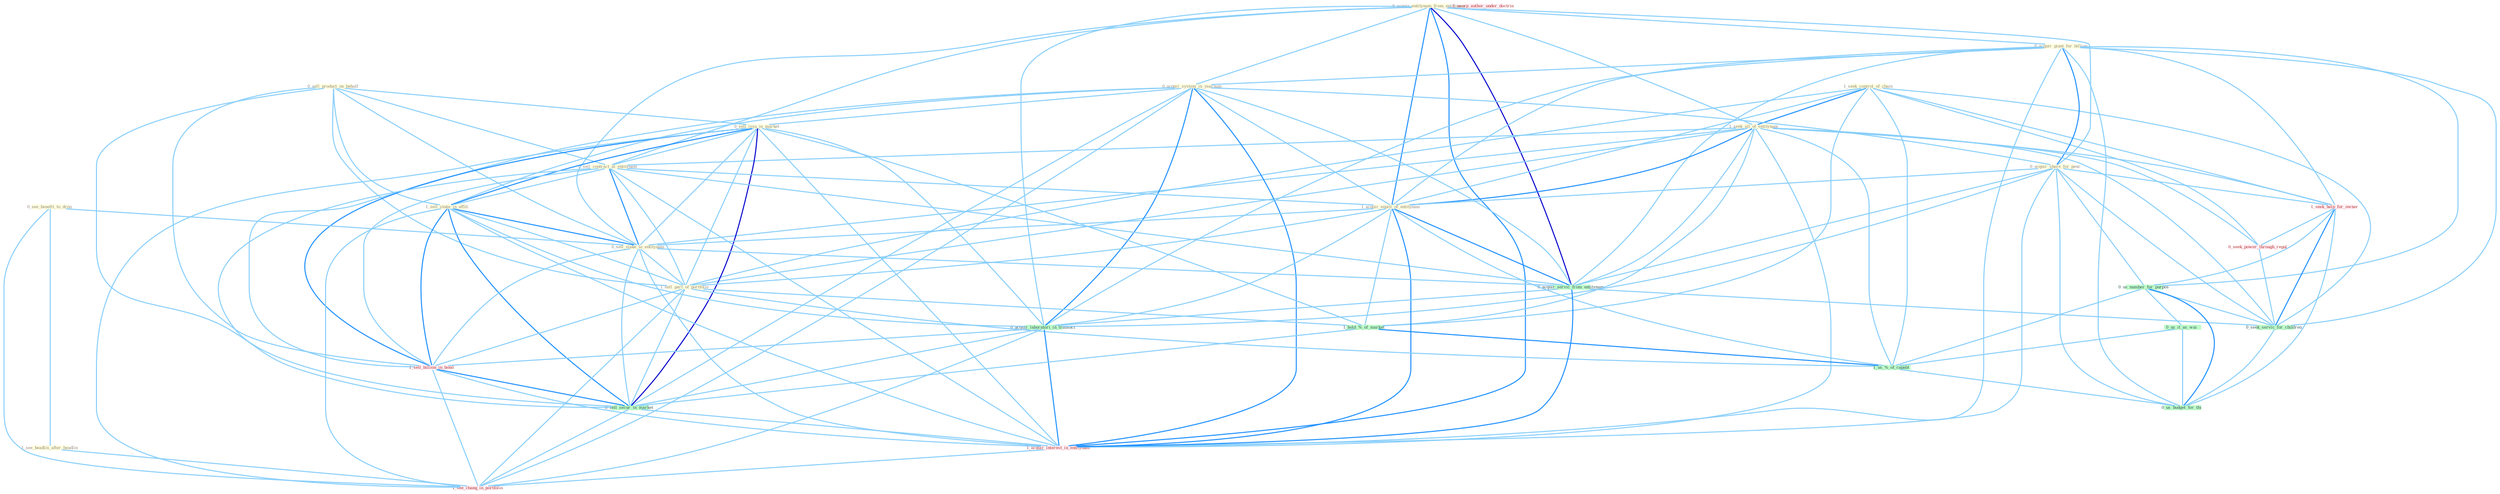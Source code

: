 Graph G{ 
    node
    [shape=polygon,style=filled,width=.5,height=.06,color="#BDFCC9",fixedsize=true,fontsize=4,
    fontcolor="#2f4f4f"];
    {node
    [color="#ffffe0", fontcolor="#8b7d6b"] "0_sell_product_on_behalf " "0_acquir_entitynam_from_entitynam " "1_seek_control_of_chain " "0_acquir_giant_for_billion " "1_seek_all_of_entitynam " "0_acquir_system_in_yearnum " "0_acquir_share_for_penc " "0_sell_issu_in_market " "0_sell_contract_at_entitynam " "1_acquir_equiti_of_entitynam " "1_sell_stake_in_affili " "0_see_benefit_to_drop " "0_sell_stake_to_entitynam " "1_sell_part_of_portfolio " "1_see_headlin_after_headlin "}
{node [color="#fff0f5", fontcolor="#b22222"] "1_seek_help_for_owner " "0_seek_power_through_regul " "1_sell_billion_in_bond " "1_usurp_author_under_doctrin " "1_acquir_interest_in_entitynam " "1_see_chang_in_portfolio "}
edge [color="#B0E2FF"];

	"0_sell_product_on_behalf " -- "0_sell_issu_in_market " [w="1", color="#87cefa" ];
	"0_sell_product_on_behalf " -- "0_sell_contract_at_entitynam " [w="1", color="#87cefa" ];
	"0_sell_product_on_behalf " -- "1_sell_stake_in_affili " [w="1", color="#87cefa" ];
	"0_sell_product_on_behalf " -- "0_sell_stake_to_entitynam " [w="1", color="#87cefa" ];
	"0_sell_product_on_behalf " -- "1_sell_part_of_portfolio " [w="1", color="#87cefa" ];
	"0_sell_product_on_behalf " -- "1_sell_billion_in_bond " [w="1", color="#87cefa" ];
	"0_sell_product_on_behalf " -- "0_sell_secur_in_market " [w="1", color="#87cefa" ];
	"0_acquir_entitynam_from_entitynam " -- "0_acquir_giant_for_billion " [w="1", color="#87cefa" ];
	"0_acquir_entitynam_from_entitynam " -- "1_seek_all_of_entitynam " [w="1", color="#87cefa" ];
	"0_acquir_entitynam_from_entitynam " -- "0_acquir_system_in_yearnum " [w="1", color="#87cefa" ];
	"0_acquir_entitynam_from_entitynam " -- "0_acquir_share_for_penc " [w="1", color="#87cefa" ];
	"0_acquir_entitynam_from_entitynam " -- "0_sell_contract_at_entitynam " [w="1", color="#87cefa" ];
	"0_acquir_entitynam_from_entitynam " -- "1_acquir_equiti_of_entitynam " [w="2", color="#1e90ff" , len=0.8];
	"0_acquir_entitynam_from_entitynam " -- "0_sell_stake_to_entitynam " [w="1", color="#87cefa" ];
	"0_acquir_entitynam_from_entitynam " -- "0_acquir_servic_from_entitynam " [w="3", color="#0000cd" , len=0.6];
	"0_acquir_entitynam_from_entitynam " -- "0_acquir_laboratori_in_transact " [w="1", color="#87cefa" ];
	"0_acquir_entitynam_from_entitynam " -- "1_acquir_interest_in_entitynam " [w="2", color="#1e90ff" , len=0.8];
	"1_seek_control_of_chain " -- "1_seek_all_of_entitynam " [w="2", color="#1e90ff" , len=0.8];
	"1_seek_control_of_chain " -- "1_acquir_equiti_of_entitynam " [w="1", color="#87cefa" ];
	"1_seek_control_of_chain " -- "1_sell_part_of_portfolio " [w="1", color="#87cefa" ];
	"1_seek_control_of_chain " -- "1_seek_help_for_owner " [w="1", color="#87cefa" ];
	"1_seek_control_of_chain " -- "1_hold_%_of_market " [w="1", color="#87cefa" ];
	"1_seek_control_of_chain " -- "0_seek_power_through_regul " [w="1", color="#87cefa" ];
	"1_seek_control_of_chain " -- "1_us_%_of_capabl " [w="1", color="#87cefa" ];
	"1_seek_control_of_chain " -- "0_seek_servic_for_children " [w="1", color="#87cefa" ];
	"0_acquir_giant_for_billion " -- "0_acquir_system_in_yearnum " [w="1", color="#87cefa" ];
	"0_acquir_giant_for_billion " -- "0_acquir_share_for_penc " [w="2", color="#1e90ff" , len=0.8];
	"0_acquir_giant_for_billion " -- "1_acquir_equiti_of_entitynam " [w="1", color="#87cefa" ];
	"0_acquir_giant_for_billion " -- "1_seek_help_for_owner " [w="1", color="#87cefa" ];
	"0_acquir_giant_for_billion " -- "0_acquir_servic_from_entitynam " [w="1", color="#87cefa" ];
	"0_acquir_giant_for_billion " -- "0_us_number_for_purpos " [w="1", color="#87cefa" ];
	"0_acquir_giant_for_billion " -- "0_acquir_laboratori_in_transact " [w="1", color="#87cefa" ];
	"0_acquir_giant_for_billion " -- "1_acquir_interest_in_entitynam " [w="1", color="#87cefa" ];
	"0_acquir_giant_for_billion " -- "0_seek_servic_for_children " [w="1", color="#87cefa" ];
	"0_acquir_giant_for_billion " -- "0_us_budget_for_thi " [w="1", color="#87cefa" ];
	"1_seek_all_of_entitynam " -- "0_sell_contract_at_entitynam " [w="1", color="#87cefa" ];
	"1_seek_all_of_entitynam " -- "1_acquir_equiti_of_entitynam " [w="2", color="#1e90ff" , len=0.8];
	"1_seek_all_of_entitynam " -- "0_sell_stake_to_entitynam " [w="1", color="#87cefa" ];
	"1_seek_all_of_entitynam " -- "1_sell_part_of_portfolio " [w="1", color="#87cefa" ];
	"1_seek_all_of_entitynam " -- "1_seek_help_for_owner " [w="1", color="#87cefa" ];
	"1_seek_all_of_entitynam " -- "0_acquir_servic_from_entitynam " [w="1", color="#87cefa" ];
	"1_seek_all_of_entitynam " -- "1_hold_%_of_market " [w="1", color="#87cefa" ];
	"1_seek_all_of_entitynam " -- "0_seek_power_through_regul " [w="1", color="#87cefa" ];
	"1_seek_all_of_entitynam " -- "1_us_%_of_capabl " [w="1", color="#87cefa" ];
	"1_seek_all_of_entitynam " -- "1_acquir_interest_in_entitynam " [w="1", color="#87cefa" ];
	"1_seek_all_of_entitynam " -- "0_seek_servic_for_children " [w="1", color="#87cefa" ];
	"0_acquir_system_in_yearnum " -- "0_acquir_share_for_penc " [w="1", color="#87cefa" ];
	"0_acquir_system_in_yearnum " -- "0_sell_issu_in_market " [w="1", color="#87cefa" ];
	"0_acquir_system_in_yearnum " -- "1_acquir_equiti_of_entitynam " [w="1", color="#87cefa" ];
	"0_acquir_system_in_yearnum " -- "1_sell_stake_in_affili " [w="1", color="#87cefa" ];
	"0_acquir_system_in_yearnum " -- "0_acquir_servic_from_entitynam " [w="1", color="#87cefa" ];
	"0_acquir_system_in_yearnum " -- "0_acquir_laboratori_in_transact " [w="2", color="#1e90ff" , len=0.8];
	"0_acquir_system_in_yearnum " -- "1_sell_billion_in_bond " [w="1", color="#87cefa" ];
	"0_acquir_system_in_yearnum " -- "0_sell_secur_in_market " [w="1", color="#87cefa" ];
	"0_acquir_system_in_yearnum " -- "1_acquir_interest_in_entitynam " [w="2", color="#1e90ff" , len=0.8];
	"0_acquir_system_in_yearnum " -- "1_see_chang_in_portfolio " [w="1", color="#87cefa" ];
	"0_acquir_share_for_penc " -- "1_acquir_equiti_of_entitynam " [w="1", color="#87cefa" ];
	"0_acquir_share_for_penc " -- "1_seek_help_for_owner " [w="1", color="#87cefa" ];
	"0_acquir_share_for_penc " -- "0_acquir_servic_from_entitynam " [w="1", color="#87cefa" ];
	"0_acquir_share_for_penc " -- "0_us_number_for_purpos " [w="1", color="#87cefa" ];
	"0_acquir_share_for_penc " -- "0_acquir_laboratori_in_transact " [w="1", color="#87cefa" ];
	"0_acquir_share_for_penc " -- "1_acquir_interest_in_entitynam " [w="1", color="#87cefa" ];
	"0_acquir_share_for_penc " -- "0_seek_servic_for_children " [w="1", color="#87cefa" ];
	"0_acquir_share_for_penc " -- "0_us_budget_for_thi " [w="1", color="#87cefa" ];
	"0_sell_issu_in_market " -- "0_sell_contract_at_entitynam " [w="1", color="#87cefa" ];
	"0_sell_issu_in_market " -- "1_sell_stake_in_affili " [w="2", color="#1e90ff" , len=0.8];
	"0_sell_issu_in_market " -- "0_sell_stake_to_entitynam " [w="1", color="#87cefa" ];
	"0_sell_issu_in_market " -- "1_sell_part_of_portfolio " [w="1", color="#87cefa" ];
	"0_sell_issu_in_market " -- "1_hold_%_of_market " [w="1", color="#87cefa" ];
	"0_sell_issu_in_market " -- "0_acquir_laboratori_in_transact " [w="1", color="#87cefa" ];
	"0_sell_issu_in_market " -- "1_sell_billion_in_bond " [w="2", color="#1e90ff" , len=0.8];
	"0_sell_issu_in_market " -- "0_sell_secur_in_market " [w="3", color="#0000cd" , len=0.6];
	"0_sell_issu_in_market " -- "1_acquir_interest_in_entitynam " [w="1", color="#87cefa" ];
	"0_sell_issu_in_market " -- "1_see_chang_in_portfolio " [w="1", color="#87cefa" ];
	"0_sell_contract_at_entitynam " -- "1_acquir_equiti_of_entitynam " [w="1", color="#87cefa" ];
	"0_sell_contract_at_entitynam " -- "1_sell_stake_in_affili " [w="1", color="#87cefa" ];
	"0_sell_contract_at_entitynam " -- "0_sell_stake_to_entitynam " [w="2", color="#1e90ff" , len=0.8];
	"0_sell_contract_at_entitynam " -- "1_sell_part_of_portfolio " [w="1", color="#87cefa" ];
	"0_sell_contract_at_entitynam " -- "0_acquir_servic_from_entitynam " [w="1", color="#87cefa" ];
	"0_sell_contract_at_entitynam " -- "1_sell_billion_in_bond " [w="1", color="#87cefa" ];
	"0_sell_contract_at_entitynam " -- "0_sell_secur_in_market " [w="1", color="#87cefa" ];
	"0_sell_contract_at_entitynam " -- "1_acquir_interest_in_entitynam " [w="1", color="#87cefa" ];
	"1_acquir_equiti_of_entitynam " -- "0_sell_stake_to_entitynam " [w="1", color="#87cefa" ];
	"1_acquir_equiti_of_entitynam " -- "1_sell_part_of_portfolio " [w="1", color="#87cefa" ];
	"1_acquir_equiti_of_entitynam " -- "0_acquir_servic_from_entitynam " [w="2", color="#1e90ff" , len=0.8];
	"1_acquir_equiti_of_entitynam " -- "1_hold_%_of_market " [w="1", color="#87cefa" ];
	"1_acquir_equiti_of_entitynam " -- "0_acquir_laboratori_in_transact " [w="1", color="#87cefa" ];
	"1_acquir_equiti_of_entitynam " -- "1_us_%_of_capabl " [w="1", color="#87cefa" ];
	"1_acquir_equiti_of_entitynam " -- "1_acquir_interest_in_entitynam " [w="2", color="#1e90ff" , len=0.8];
	"1_sell_stake_in_affili " -- "0_sell_stake_to_entitynam " [w="2", color="#1e90ff" , len=0.8];
	"1_sell_stake_in_affili " -- "1_sell_part_of_portfolio " [w="1", color="#87cefa" ];
	"1_sell_stake_in_affili " -- "0_acquir_laboratori_in_transact " [w="1", color="#87cefa" ];
	"1_sell_stake_in_affili " -- "1_sell_billion_in_bond " [w="2", color="#1e90ff" , len=0.8];
	"1_sell_stake_in_affili " -- "0_sell_secur_in_market " [w="2", color="#1e90ff" , len=0.8];
	"1_sell_stake_in_affili " -- "1_acquir_interest_in_entitynam " [w="1", color="#87cefa" ];
	"1_sell_stake_in_affili " -- "1_see_chang_in_portfolio " [w="1", color="#87cefa" ];
	"0_see_benefit_to_drop " -- "0_sell_stake_to_entitynam " [w="1", color="#87cefa" ];
	"0_see_benefit_to_drop " -- "1_see_headlin_after_headlin " [w="1", color="#87cefa" ];
	"0_see_benefit_to_drop " -- "1_see_chang_in_portfolio " [w="1", color="#87cefa" ];
	"0_sell_stake_to_entitynam " -- "1_sell_part_of_portfolio " [w="1", color="#87cefa" ];
	"0_sell_stake_to_entitynam " -- "0_acquir_servic_from_entitynam " [w="1", color="#87cefa" ];
	"0_sell_stake_to_entitynam " -- "1_sell_billion_in_bond " [w="1", color="#87cefa" ];
	"0_sell_stake_to_entitynam " -- "0_sell_secur_in_market " [w="1", color="#87cefa" ];
	"0_sell_stake_to_entitynam " -- "1_acquir_interest_in_entitynam " [w="1", color="#87cefa" ];
	"1_sell_part_of_portfolio " -- "1_hold_%_of_market " [w="1", color="#87cefa" ];
	"1_sell_part_of_portfolio " -- "1_sell_billion_in_bond " [w="1", color="#87cefa" ];
	"1_sell_part_of_portfolio " -- "1_us_%_of_capabl " [w="1", color="#87cefa" ];
	"1_sell_part_of_portfolio " -- "0_sell_secur_in_market " [w="1", color="#87cefa" ];
	"1_sell_part_of_portfolio " -- "1_see_chang_in_portfolio " [w="1", color="#87cefa" ];
	"1_see_headlin_after_headlin " -- "1_see_chang_in_portfolio " [w="1", color="#87cefa" ];
	"1_seek_help_for_owner " -- "0_seek_power_through_regul " [w="1", color="#87cefa" ];
	"1_seek_help_for_owner " -- "0_us_number_for_purpos " [w="1", color="#87cefa" ];
	"1_seek_help_for_owner " -- "0_seek_servic_for_children " [w="2", color="#1e90ff" , len=0.8];
	"1_seek_help_for_owner " -- "0_us_budget_for_thi " [w="1", color="#87cefa" ];
	"0_acquir_servic_from_entitynam " -- "0_acquir_laboratori_in_transact " [w="1", color="#87cefa" ];
	"0_acquir_servic_from_entitynam " -- "1_acquir_interest_in_entitynam " [w="2", color="#1e90ff" , len=0.8];
	"0_acquir_servic_from_entitynam " -- "0_seek_servic_for_children " [w="1", color="#87cefa" ];
	"1_hold_%_of_market " -- "1_us_%_of_capabl " [w="2", color="#1e90ff" , len=0.8];
	"1_hold_%_of_market " -- "0_sell_secur_in_market " [w="1", color="#87cefa" ];
	"0_seek_power_through_regul " -- "0_seek_servic_for_children " [w="1", color="#87cefa" ];
	"0_us_number_for_purpos " -- "0_us_it_as_wai " [w="1", color="#87cefa" ];
	"0_us_number_for_purpos " -- "1_us_%_of_capabl " [w="1", color="#87cefa" ];
	"0_us_number_for_purpos " -- "0_seek_servic_for_children " [w="1", color="#87cefa" ];
	"0_us_number_for_purpos " -- "0_us_budget_for_thi " [w="2", color="#1e90ff" , len=0.8];
	"0_acquir_laboratori_in_transact " -- "1_sell_billion_in_bond " [w="1", color="#87cefa" ];
	"0_acquir_laboratori_in_transact " -- "0_sell_secur_in_market " [w="1", color="#87cefa" ];
	"0_acquir_laboratori_in_transact " -- "1_acquir_interest_in_entitynam " [w="2", color="#1e90ff" , len=0.8];
	"0_acquir_laboratori_in_transact " -- "1_see_chang_in_portfolio " [w="1", color="#87cefa" ];
	"1_sell_billion_in_bond " -- "0_sell_secur_in_market " [w="2", color="#1e90ff" , len=0.8];
	"1_sell_billion_in_bond " -- "1_acquir_interest_in_entitynam " [w="1", color="#87cefa" ];
	"1_sell_billion_in_bond " -- "1_see_chang_in_portfolio " [w="1", color="#87cefa" ];
	"0_us_it_as_wai " -- "1_us_%_of_capabl " [w="1", color="#87cefa" ];
	"0_us_it_as_wai " -- "0_us_budget_for_thi " [w="1", color="#87cefa" ];
	"1_us_%_of_capabl " -- "0_us_budget_for_thi " [w="1", color="#87cefa" ];
	"0_sell_secur_in_market " -- "1_acquir_interest_in_entitynam " [w="1", color="#87cefa" ];
	"0_sell_secur_in_market " -- "1_see_chang_in_portfolio " [w="1", color="#87cefa" ];
	"1_acquir_interest_in_entitynam " -- "1_see_chang_in_portfolio " [w="1", color="#87cefa" ];
	"0_seek_servic_for_children " -- "0_us_budget_for_thi " [w="1", color="#87cefa" ];
}